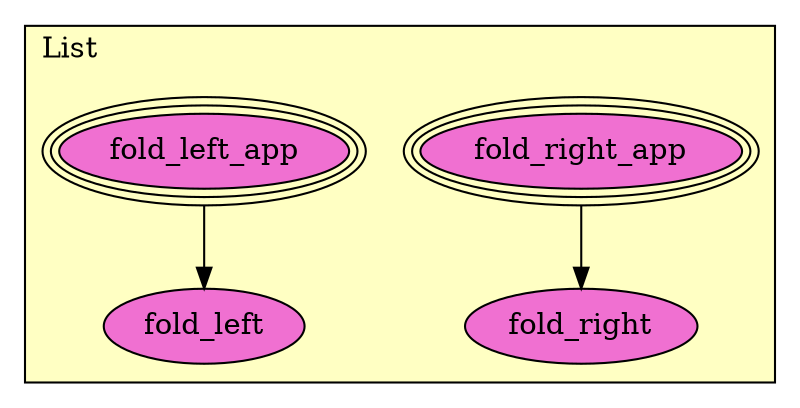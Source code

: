 digraph HoTT_Spaces_List {
  graph [ratio=0.5]
  node [style=filled]
List_fold_right_app [label="fold_right_app", URL=<List.html#fold_right_app>, peripheries=3, fillcolor="#F070D1"] ;
List_fold_right [label="fold_right", URL=<List.html#fold_right>, fillcolor="#F070D1"] ;
List_fold_left_app [label="fold_left_app", URL=<List.html#fold_left_app>, peripheries=3, fillcolor="#F070D1"] ;
List_fold_left [label="fold_left", URL=<List.html#fold_left>, fillcolor="#F070D1"] ;
  List_fold_right_app -> List_fold_right [] ;
  List_fold_left_app -> List_fold_left [] ;
subgraph cluster_List { label="List"; fillcolor="#FFFFC3"; labeljust=l; style=filled 
List_fold_left; List_fold_left_app; List_fold_right; List_fold_right_app; };
} /* END */
